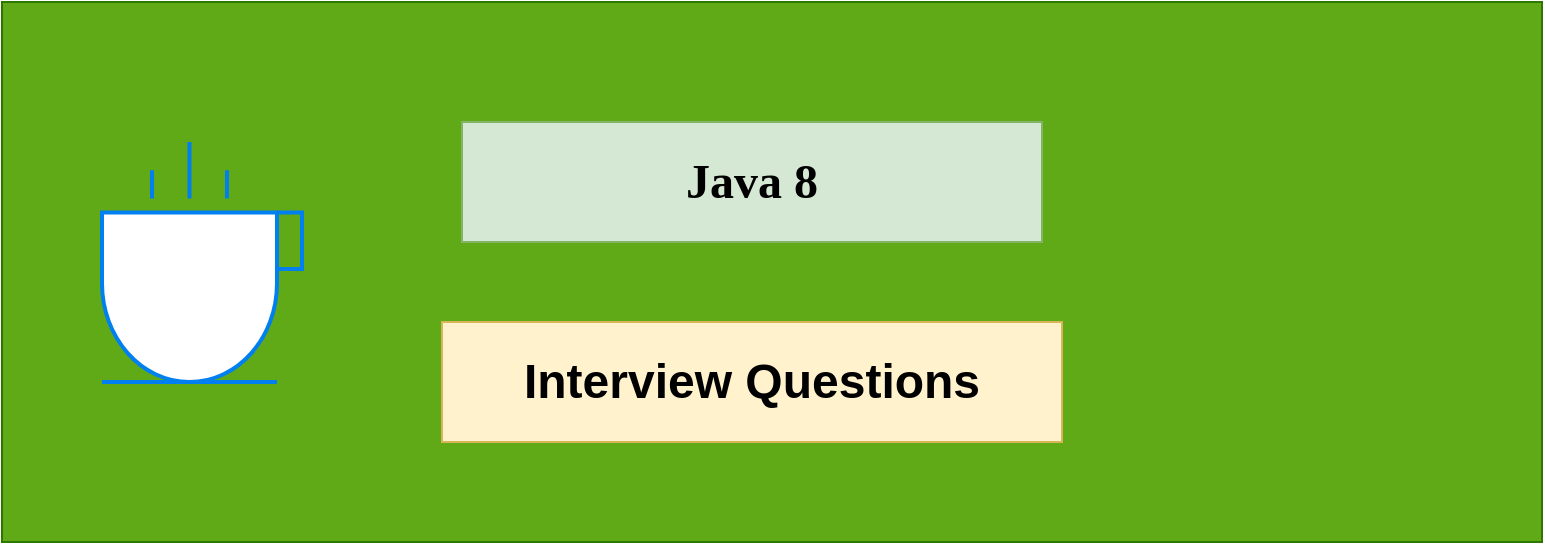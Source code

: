 <mxfile version="21.7.5" type="github">
  <diagram name="Page-1" id="rhOAYaMgGxGdnEfZXStA">
    <mxGraphModel dx="1434" dy="758" grid="1" gridSize="10" guides="1" tooltips="1" connect="1" arrows="1" fold="1" page="1" pageScale="1" pageWidth="850" pageHeight="1100" math="0" shadow="0">
      <root>
        <mxCell id="0" />
        <mxCell id="1" parent="0" />
        <mxCell id="1r1B4AeNuYFUQeWRYzfi-3" value="" style="rounded=0;whiteSpace=wrap;html=1;fillColor=#60a917;strokeColor=#2D7600;fontColor=#ffffff;" vertex="1" parent="1">
          <mxGeometry x="40" y="200" width="770" height="270" as="geometry" />
        </mxCell>
        <mxCell id="1r1B4AeNuYFUQeWRYzfi-4" value="&lt;h1&gt;&lt;font face=&quot;Verdana&quot;&gt;Java 8&lt;/font&gt;&lt;/h1&gt;" style="rounded=0;whiteSpace=wrap;html=1;fillColor=#d5e8d4;strokeColor=#82b366;" vertex="1" parent="1">
          <mxGeometry x="270" y="260" width="290" height="60" as="geometry" />
        </mxCell>
        <mxCell id="1r1B4AeNuYFUQeWRYzfi-5" value="&lt;h1&gt;Interview Questions&lt;/h1&gt;" style="rounded=0;whiteSpace=wrap;html=1;fillColor=#fff2cc;strokeColor=#d6b656;" vertex="1" parent="1">
          <mxGeometry x="260" y="360" width="310" height="60" as="geometry" />
        </mxCell>
        <mxCell id="1r1B4AeNuYFUQeWRYzfi-6" value="" style="html=1;verticalLabelPosition=bottom;align=center;labelBackgroundColor=#ffffff;verticalAlign=top;strokeWidth=2;strokeColor=#0080F0;shadow=0;dashed=0;shape=mxgraph.ios7.icons.cup;" vertex="1" parent="1">
          <mxGeometry x="90" y="270" width="100" height="120" as="geometry" />
        </mxCell>
      </root>
    </mxGraphModel>
  </diagram>
</mxfile>
